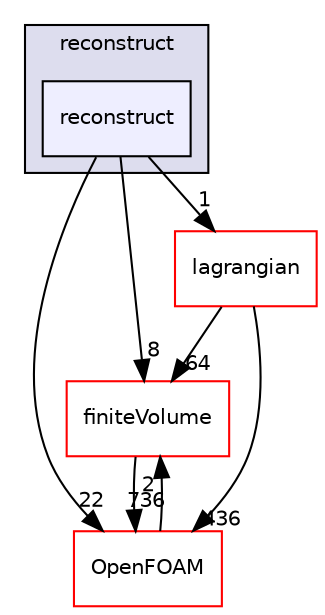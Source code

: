 digraph "src/parallel/reconstruct/reconstruct" {
  bgcolor=transparent;
  compound=true
  node [ fontsize="10", fontname="Helvetica"];
  edge [ labelfontsize="10", labelfontname="Helvetica"];
  subgraph clusterdir_521ea32879fff4cdc7c502a515533bf9 {
    graph [ bgcolor="#ddddee", pencolor="black", label="reconstruct" fontname="Helvetica", fontsize="10", URL="dir_521ea32879fff4cdc7c502a515533bf9.html"]
  dir_8ecde0336c8113967f1acbb6f1b64eef [shape=box, label="reconstruct", style="filled", fillcolor="#eeeeff", pencolor="black", URL="dir_8ecde0336c8113967f1acbb6f1b64eef.html"];
  }
  dir_9bd15774b555cf7259a6fa18f99fe99b [shape=box label="finiteVolume" color="red" URL="dir_9bd15774b555cf7259a6fa18f99fe99b.html"];
  dir_c5473ff19b20e6ec4dfe5c310b3778a8 [shape=box label="OpenFOAM" color="red" URL="dir_c5473ff19b20e6ec4dfe5c310b3778a8.html"];
  dir_f8c25efc4b6f6a8502a42d5af7554d23 [shape=box label="lagrangian" color="red" URL="dir_f8c25efc4b6f6a8502a42d5af7554d23.html"];
  dir_9bd15774b555cf7259a6fa18f99fe99b->dir_c5473ff19b20e6ec4dfe5c310b3778a8 [headlabel="736", labeldistance=1.5 headhref="dir_000894_001888.html"];
  dir_c5473ff19b20e6ec4dfe5c310b3778a8->dir_9bd15774b555cf7259a6fa18f99fe99b [headlabel="2", labeldistance=1.5 headhref="dir_001888_000894.html"];
  dir_8ecde0336c8113967f1acbb6f1b64eef->dir_9bd15774b555cf7259a6fa18f99fe99b [headlabel="8", labeldistance=1.5 headhref="dir_002437_000894.html"];
  dir_8ecde0336c8113967f1acbb6f1b64eef->dir_c5473ff19b20e6ec4dfe5c310b3778a8 [headlabel="22", labeldistance=1.5 headhref="dir_002437_001888.html"];
  dir_8ecde0336c8113967f1acbb6f1b64eef->dir_f8c25efc4b6f6a8502a42d5af7554d23 [headlabel="1", labeldistance=1.5 headhref="dir_002437_001355.html"];
  dir_f8c25efc4b6f6a8502a42d5af7554d23->dir_9bd15774b555cf7259a6fa18f99fe99b [headlabel="64", labeldistance=1.5 headhref="dir_001355_000894.html"];
  dir_f8c25efc4b6f6a8502a42d5af7554d23->dir_c5473ff19b20e6ec4dfe5c310b3778a8 [headlabel="436", labeldistance=1.5 headhref="dir_001355_001888.html"];
}

